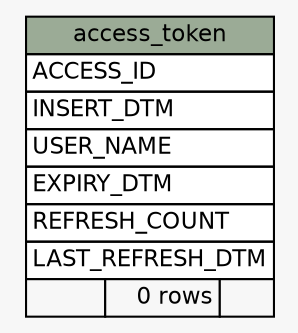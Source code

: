 // dot 2.38.0 on Windows 7 6.1
// SchemaSpy rev 590
digraph "access_token" {
  graph [
    rankdir="RL"
    bgcolor="#f7f7f7"
    nodesep="0.18"
    ranksep="0.46"
    fontname="Helvetica"
    fontsize="11"
  ];
  node [
    fontname="Helvetica"
    fontsize="11"
    shape="plaintext"
  ];
  edge [
    arrowsize="0.8"
  ];
  "access_token" [
    label=<
    <TABLE BORDER="0" CELLBORDER="1" CELLSPACING="0" BGCOLOR="#ffffff">
      <TR><TD COLSPAN="3" BGCOLOR="#9bab96" ALIGN="CENTER">access_token</TD></TR>
      <TR><TD PORT="ACCESS_ID" COLSPAN="3" ALIGN="LEFT">ACCESS_ID</TD></TR>
      <TR><TD PORT="INSERT_DTM" COLSPAN="3" ALIGN="LEFT">INSERT_DTM</TD></TR>
      <TR><TD PORT="USER_NAME" COLSPAN="3" ALIGN="LEFT">USER_NAME</TD></TR>
      <TR><TD PORT="EXPIRY_DTM" COLSPAN="3" ALIGN="LEFT">EXPIRY_DTM</TD></TR>
      <TR><TD PORT="REFRESH_COUNT" COLSPAN="3" ALIGN="LEFT">REFRESH_COUNT</TD></TR>
      <TR><TD PORT="LAST_REFRESH_DTM" COLSPAN="3" ALIGN="LEFT">LAST_REFRESH_DTM</TD></TR>
      <TR><TD ALIGN="LEFT" BGCOLOR="#f7f7f7">  </TD><TD ALIGN="RIGHT" BGCOLOR="#f7f7f7">0 rows</TD><TD ALIGN="RIGHT" BGCOLOR="#f7f7f7">  </TD></TR>
    </TABLE>>
    URL="tables/access_token.html"
    tooltip="access_token"
  ];
}
